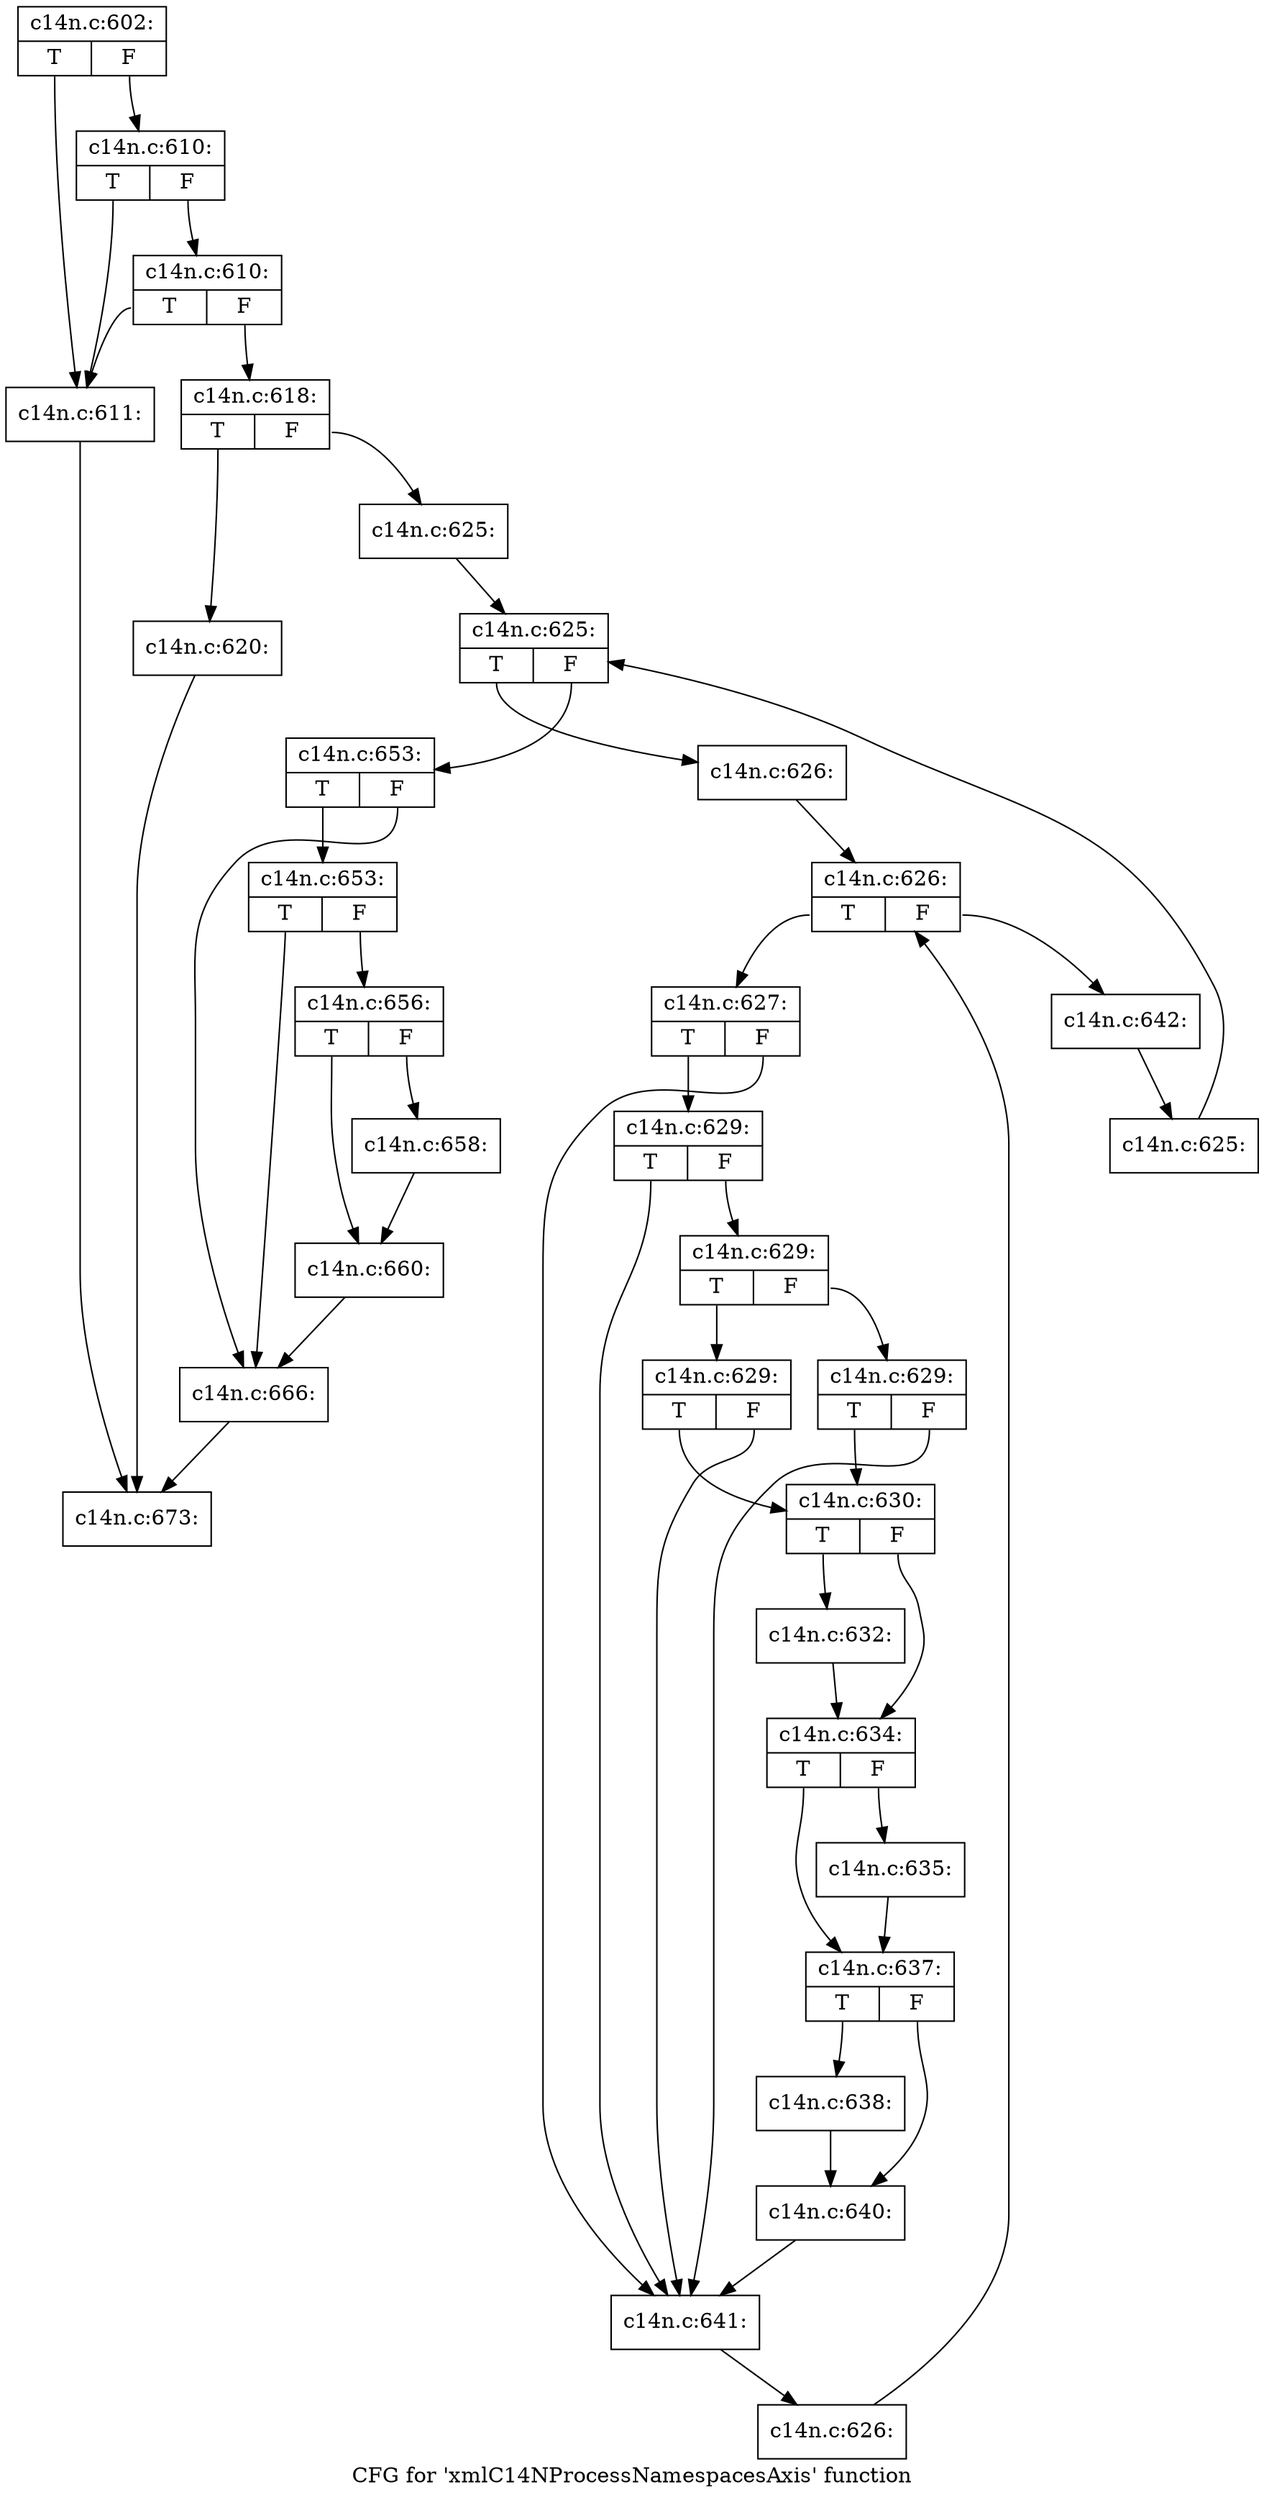 digraph "CFG for 'xmlC14NProcessNamespacesAxis' function" {
	label="CFG for 'xmlC14NProcessNamespacesAxis' function";

	Node0x4ab45d0 [shape=record,label="{c14n.c:602:|{<s0>T|<s1>F}}"];
	Node0x4ab45d0:s0 -> Node0x4ae4860;
	Node0x4ab45d0:s1 -> Node0x4ae4980;
	Node0x4ae4980 [shape=record,label="{c14n.c:610:|{<s0>T|<s1>F}}"];
	Node0x4ae4980:s0 -> Node0x4ae4860;
	Node0x4ae4980:s1 -> Node0x4ae4900;
	Node0x4ae4900 [shape=record,label="{c14n.c:610:|{<s0>T|<s1>F}}"];
	Node0x4ae4900:s0 -> Node0x4ae4860;
	Node0x4ae4900:s1 -> Node0x4ae48b0;
	Node0x4ae4860 [shape=record,label="{c14n.c:611:}"];
	Node0x4ae4860 -> Node0x4ab5080;
	Node0x4ae48b0 [shape=record,label="{c14n.c:618:|{<s0>T|<s1>F}}"];
	Node0x4ae48b0:s0 -> Node0x4a33dd0;
	Node0x4ae48b0:s1 -> Node0x4a34100;
	Node0x4a33dd0 [shape=record,label="{c14n.c:620:}"];
	Node0x4a33dd0 -> Node0x4ab5080;
	Node0x4a34100 [shape=record,label="{c14n.c:625:}"];
	Node0x4a34100 -> Node0x4a34770;
	Node0x4a34770 [shape=record,label="{c14n.c:625:|{<s0>T|<s1>F}}"];
	Node0x4a34770:s0 -> Node0x4a349d0;
	Node0x4a34770:s1 -> Node0x4a345b0;
	Node0x4a349d0 [shape=record,label="{c14n.c:626:}"];
	Node0x4a349d0 -> Node0x4a34e70;
	Node0x4a34e70 [shape=record,label="{c14n.c:626:|{<s0>T|<s1>F}}"];
	Node0x4a34e70:s0 -> Node0x4a350d0;
	Node0x4a34e70:s1 -> Node0x4a34c60;
	Node0x4a350d0 [shape=record,label="{c14n.c:627:|{<s0>T|<s1>F}}"];
	Node0x4a350d0:s0 -> Node0x4ae9ff0;
	Node0x4a350d0:s1 -> Node0x4ae9f50;
	Node0x4ae9ff0 [shape=record,label="{c14n.c:629:|{<s0>T|<s1>F}}"];
	Node0x4ae9ff0:s0 -> Node0x4ae9f50;
	Node0x4ae9ff0:s1 -> Node0x4ae9fa0;
	Node0x4ae9fa0 [shape=record,label="{c14n.c:629:|{<s0>T|<s1>F}}"];
	Node0x4ae9fa0:s0 -> Node0x4aea830;
	Node0x4ae9fa0:s1 -> Node0x4aea880;
	Node0x4aea830 [shape=record,label="{c14n.c:629:|{<s0>T|<s1>F}}"];
	Node0x4aea830:s0 -> Node0x4ae98d0;
	Node0x4aea830:s1 -> Node0x4ae9f50;
	Node0x4aea880 [shape=record,label="{c14n.c:629:|{<s0>T|<s1>F}}"];
	Node0x4aea880:s0 -> Node0x4ae98d0;
	Node0x4aea880:s1 -> Node0x4ae9f50;
	Node0x4ae98d0 [shape=record,label="{c14n.c:630:|{<s0>T|<s1>F}}"];
	Node0x4ae98d0:s0 -> Node0x4aea5b0;
	Node0x4ae98d0:s1 -> Node0x4a7c4a0;
	Node0x4aea5b0 [shape=record,label="{c14n.c:632:}"];
	Node0x4aea5b0 -> Node0x4a7c4a0;
	Node0x4a7c4a0 [shape=record,label="{c14n.c:634:|{<s0>T|<s1>F}}"];
	Node0x4a7c4a0:s0 -> Node0x4aec050;
	Node0x4a7c4a0:s1 -> Node0x4aebb70;
	Node0x4aebb70 [shape=record,label="{c14n.c:635:}"];
	Node0x4aebb70 -> Node0x4aec050;
	Node0x4aec050 [shape=record,label="{c14n.c:637:|{<s0>T|<s1>F}}"];
	Node0x4aec050:s0 -> Node0x4aec4e0;
	Node0x4aec050:s1 -> Node0x4aec820;
	Node0x4aec4e0 [shape=record,label="{c14n.c:638:}"];
	Node0x4aec4e0 -> Node0x4aec820;
	Node0x4aec820 [shape=record,label="{c14n.c:640:}"];
	Node0x4aec820 -> Node0x4ae9f50;
	Node0x4ae9f50 [shape=record,label="{c14n.c:641:}"];
	Node0x4ae9f50 -> Node0x4a35080;
	Node0x4a35080 [shape=record,label="{c14n.c:626:}"];
	Node0x4a35080 -> Node0x4a34e70;
	Node0x4a34c60 [shape=record,label="{c14n.c:642:}"];
	Node0x4a34c60 -> Node0x4a34980;
	Node0x4a34980 [shape=record,label="{c14n.c:625:}"];
	Node0x4a34980 -> Node0x4a34770;
	Node0x4a345b0 [shape=record,label="{c14n.c:653:|{<s0>T|<s1>F}}"];
	Node0x4a345b0:s0 -> Node0x4aed650;
	Node0x4a345b0:s1 -> Node0x4aed600;
	Node0x4aed650 [shape=record,label="{c14n.c:653:|{<s0>T|<s1>F}}"];
	Node0x4aed650:s0 -> Node0x4aed600;
	Node0x4aed650:s1 -> Node0x4aed5b0;
	Node0x4aed5b0 [shape=record,label="{c14n.c:656:|{<s0>T|<s1>F}}"];
	Node0x4aed5b0:s0 -> Node0x4aee640;
	Node0x4aed5b0:s1 -> Node0x4aee5f0;
	Node0x4aee5f0 [shape=record,label="{c14n.c:658:}"];
	Node0x4aee5f0 -> Node0x4aee640;
	Node0x4aee640 [shape=record,label="{c14n.c:660:}"];
	Node0x4aee640 -> Node0x4aed600;
	Node0x4aed600 [shape=record,label="{c14n.c:666:}"];
	Node0x4aed600 -> Node0x4ab5080;
	Node0x4ab5080 [shape=record,label="{c14n.c:673:}"];
}
